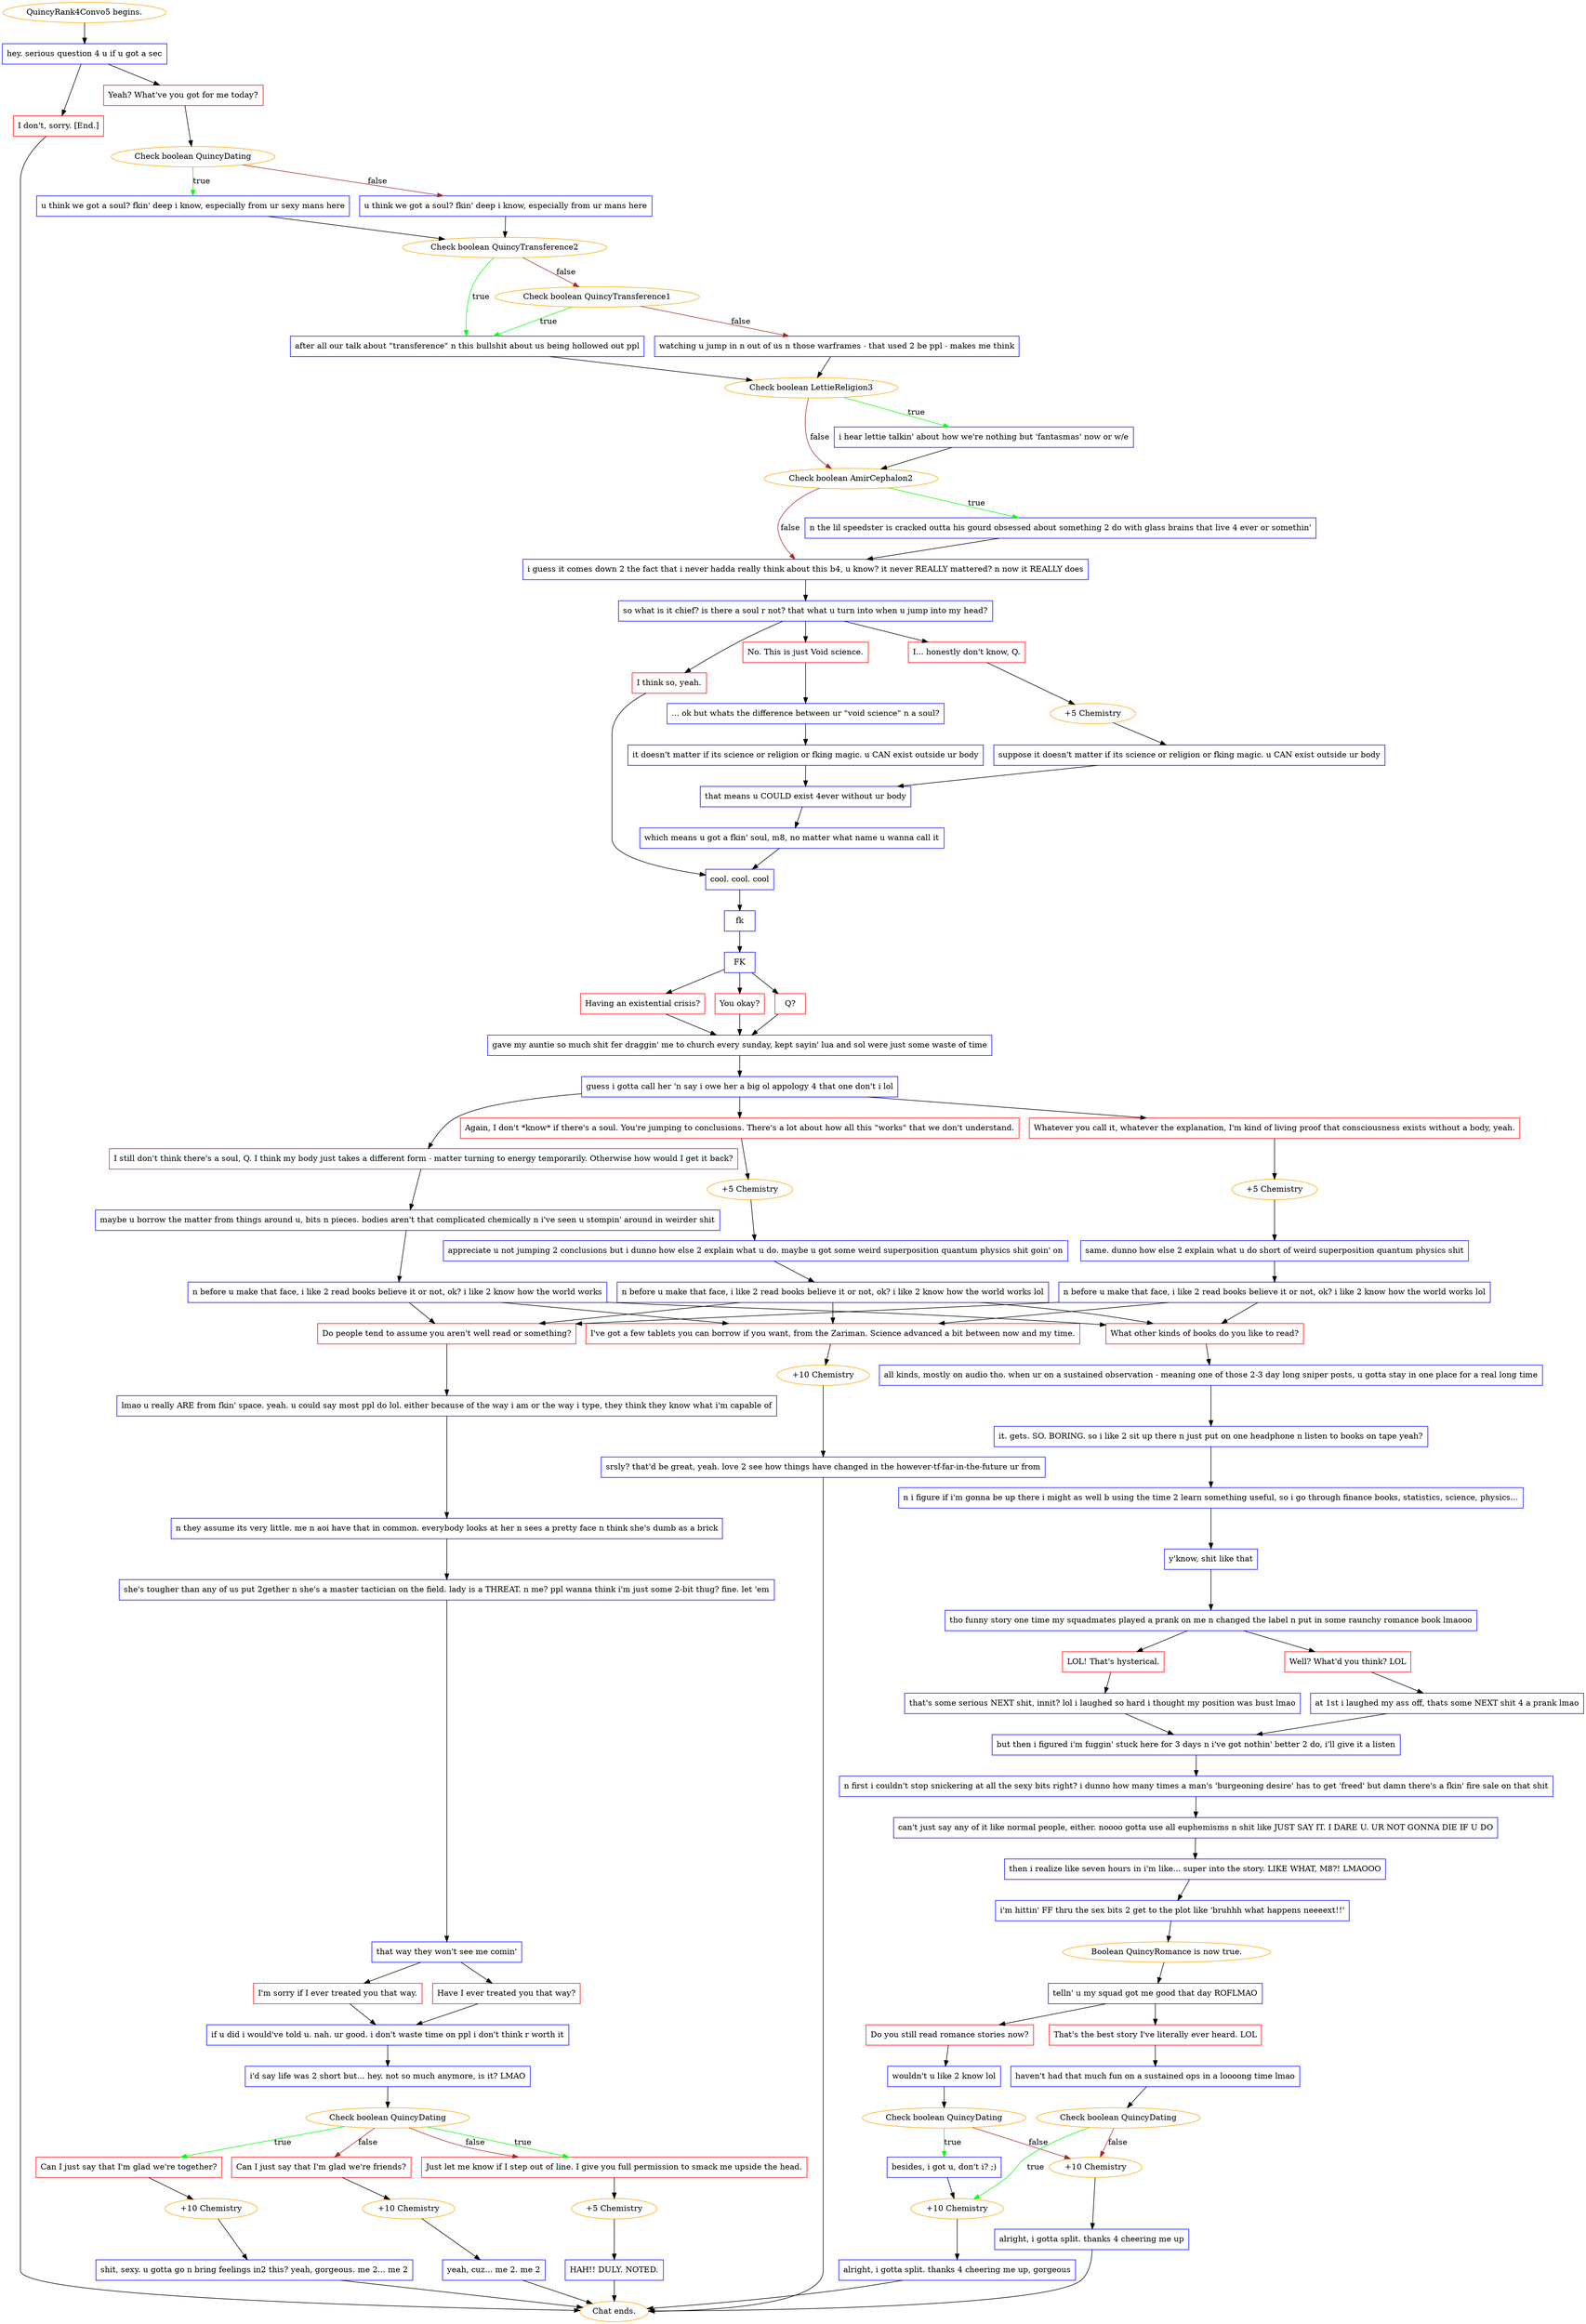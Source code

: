 digraph {
	"QuincyRank4Convo5 begins." [color=orange];
		"QuincyRank4Convo5 begins." -> 2380;
	2380 [label="hey. serious question 4 u if u got a sec",shape=box,color=blue];
		2380 -> 2379;
		2380 -> j2289821527;
	2379 [label="Yeah? What've you got for me today?",shape=box,color=red];
		2379 -> 2377;
	j2289821527 [label="I don't, sorry. [End.]",shape=box,color=red];
		j2289821527 -> "Chat ends.";
	2377 [label="Check boolean QuincyDating",color=orange];
		2377 -> 2382 [label=true,color=green];
		2377 -> 2383 [label=false,color=brown];
	"Chat ends." [color=orange];
	2382 [label="u think we got a soul? fkin' deep i know, especially from ur sexy mans here",shape=box,color=blue];
		2382 -> 2385;
	2383 [label="u think we got a soul? fkin' deep i know, especially from ur mans here",shape=box,color=blue];
		2383 -> 2385;
	2385 [label="Check boolean QuincyTransference2",color=orange];
		2385 -> 2386 [label=true,color=green];
		2385 -> 2384 [label=false,color=brown];
	2386 [label="after all our talk about \"transference\" n this bullshit about us being hollowed out ppl",shape=box,color=blue];
		2386 -> 2388;
	2384 [label="Check boolean QuincyTransference1",color=orange];
		2384 -> 2386 [label=true,color=green];
		2384 -> 2387 [label=false,color=brown];
	2388 [label="Check boolean LettieReligion3",color=orange];
		2388 -> 2390 [label=true,color=green];
		2388 -> 2389 [label=false,color=brown];
	2387 [label="watching u jump in n out of us n those warframes - that used 2 be ppl - makes me think",shape=box,color=blue];
		2387 -> 2388;
	2390 [label="i hear lettie talkin' about how we're nothing but 'fantasmas' now or w/e",shape=box,color=blue];
		2390 -> 2389;
	2389 [label="Check boolean AmirCephalon2",color=orange];
		2389 -> 2391 [label=true,color=green];
		2389 -> 2392 [label=false,color=brown];
	2391 [label="n the lil speedster is cracked outta his gourd obsessed about something 2 do with glass brains that live 4 ever or somethin'",shape=box,color=blue];
		2391 -> 2392;
	2392 [label="i guess it comes down 2 the fact that i never hadda really think about this b4, u know? it never REALLY mattered? n now it REALLY does",shape=box,color=blue];
		2392 -> 2393;
	2393 [label="so what is it chief? is there a soul r not? that what u turn into when u jump into my head?",shape=box,color=blue];
		2393 -> 2394;
		2393 -> 2396;
		2393 -> 2395;
	2394 [label="I think so, yeah.",shape=box,color=red];
		2394 -> 2403;
	2396 [label="No. This is just Void science.",shape=box,color=red];
		2396 -> 2397;
	2395 [label="I... honestly don't know, Q.",shape=box,color=red];
		2395 -> 2398;
	2403 [label="cool. cool. cool",shape=box,color=blue];
		2403 -> 2404;
	2397 [label="... ok but whats the difference between ur \"void science\" n a soul?",shape=box,color=blue];
		2397 -> 2399;
	2398 [label="+5 Chemistry",color=orange];
		2398 -> 2400;
	2404 [label="fk",shape=box,color=blue];
		2404 -> 2405;
	2399 [label="it doesn't matter if its science or religion or fking magic. u CAN exist outside ur body",shape=box,color=blue];
		2399 -> 2401;
	2400 [label="suppose it doesn't matter if its science or religion or fking magic. u CAN exist outside ur body",shape=box,color=blue];
		2400 -> 2401;
	2405 [label="FK",shape=box,color=blue];
		2405 -> 2406;
		2405 -> 2407;
		2405 -> 2408;
	2401 [label="that means u COULD exist 4ever without ur body",shape=box,color=blue];
		2401 -> 2402;
	2406 [label="Having an existential crisis?",shape=box,color=red];
		2406 -> 2409;
	2407 [label="You okay?",shape=box,color=red];
		2407 -> 2409;
	2408 [label="Q?",shape=box,color=red];
		2408 -> 2409;
	2402 [label="which means u got a fkin' soul, m8, no matter what name u wanna call it",shape=box,color=blue];
		2402 -> 2403;
	2409 [label="gave my auntie so much shit fer draggin' me to church every sunday, kept sayin' lua and sol were just some waste of time",shape=box,color=blue];
		2409 -> 2410;
	2410 [label="guess i gotta call her 'n say i owe her a big ol appology 4 that one don't i lol",shape=box,color=blue];
		2410 -> 2411;
		2410 -> 2413;
		2410 -> 2412;
	2411 [label="Whatever you call it, whatever the explanation, I'm kind of living proof that consciousness exists without a body, yeah.",shape=box,color=red];
		2411 -> 2414;
	2413 [label="Again, I don't *know* if there's a soul. You're jumping to conclusions. There's a lot about how all this \"works\" that we don't understand.",shape=box,color=red];
		2413 -> 2415;
	2412 [label="I still don't think there's a soul, Q. I think my body just takes a different form - matter turning to energy temporarily. Otherwise how would I get it back?",shape=box,color=red];
		2412 -> 2416;
	2414 [label="+5 Chemistry",color=orange];
		2414 -> 2418;
	2415 [label="+5 Chemistry",color=orange];
		2415 -> 2419;
	2416 [label="maybe u borrow the matter from things around u, bits n pieces. bodies aren't that complicated chemically n i've seen u stompin' around in weirder shit",shape=box,color=blue];
		2416 -> 2421;
	2418 [label="same. dunno how else 2 explain what u do short of weird superposition quantum physics shit",shape=box,color=blue];
		2418 -> 2417;
	2419 [label="appreciate u not jumping 2 conclusions but i dunno how else 2 explain what u do. maybe u got some weird superposition quantum physics shit goin' on",shape=box,color=blue];
		2419 -> 2420;
	2421 [label="n before u make that face, i like 2 read books believe it or not, ok? i like 2 know how the world works",shape=box,color=blue];
		2421 -> j1485985933;
		2421 -> 2424;
		2421 -> 2423;
	2417 [label="n before u make that face, i like 2 read books believe it or not, ok? i like 2 know how the world works lol",shape=box,color=blue];
		2417 -> j1485985933;
		2417 -> 2424;
		2417 -> 2423;
	2420 [label="n before u make that face, i like 2 read books believe it or not, ok? i like 2 know how the world works lol",shape=box,color=blue];
		2420 -> j1485985933;
		2420 -> 2424;
		2420 -> 2423;
	j1485985933 [label="I've got a few tablets you can borrow if you want, from the Zariman. Science advanced a bit between now and my time.",shape=box,color=red];
		j1485985933 -> j54233501;
	2424 [label="What other kinds of books do you like to read?",shape=box,color=red];
		2424 -> 2422;
	2423 [label="Do people tend to assume you aren't well read or something?",shape=box,color=red];
		2423 -> 2429;
	j54233501 [label="+10 Chemistry",color=orange];
		j54233501 -> j3298475703;
	2422 [label="all kinds, mostly on audio tho. when ur on a sustained observation - meaning one of those 2-3 day long sniper posts, u gotta stay in one place for a real long time",shape=box,color=blue];
		2422 -> 2448;
	2429 [label="lmao u really ARE from fkin' space. yeah. u could say most ppl do lol. either because of the way i am or the way i type, they think they know what i'm capable of",shape=box,color=blue];
		2429 -> 2428;
	j3298475703 [label="srsly? that'd be great, yeah. love 2 see how things have changed in the however-tf-far-in-the-future ur from",shape=box,color=blue];
		j3298475703 -> "Chat ends.";
	2448 [label="it. gets. SO. BORING. so i like 2 sit up there n just put on one headphone n listen to books on tape yeah?",shape=box,color=blue];
		2448 -> 2449;
	2428 [label="n they assume its very little. me n aoi have that in common. everybody looks at her n sees a pretty face n think she's dumb as a brick",shape=box,color=blue];
		2428 -> 2426;
	2449 [label="n i figure if i'm gonna be up there i might as well b using the time 2 learn something useful, so i go through finance books, statistics, science, physics...",shape=box,color=blue];
		2449 -> 2447;
	2426 [label="she's tougher than any of us put 2gether n she's a master tactician on the field. lady is a THREAT. n me? ppl wanna think i'm just some 2-bit thug? fine. let 'em",shape=box,color=blue];
		2426 -> 2427;
	2447 [label="y'know, shit like that",shape=box,color=blue];
		2447 -> 2450;
	2427 [label="that way they won't see me comin'",shape=box,color=blue];
		2427 -> 2431;
		2427 -> 2430;
	2450 [label="tho funny story one time my squadmates played a prank on me n changed the label n put in some raunchy romance book lmaooo",shape=box,color=blue];
		2450 -> 2451;
		2450 -> 2452;
	2431 [label="Have I ever treated you that way?",shape=box,color=red];
		2431 -> 2432;
	2430 [label="I'm sorry if I ever treated you that way.",shape=box,color=red];
		2430 -> 2432;
	2451 [label="LOL! That's hysterical.",shape=box,color=red];
		2451 -> 2453;
	2452 [label="Well? What'd you think? LOL",shape=box,color=red];
		2452 -> 2454;
	2432 [label="if u did i would've told u. nah. ur good. i don't waste time on ppl i don't think r worth it",shape=box,color=blue];
		2432 -> 2433;
	2453 [label="that's some serious NEXT shit, innit? lol i laughed so hard i thought my position was bust lmao",shape=box,color=blue];
		2453 -> 2455;
	2454 [label="at 1st i laughed my ass off, thats some NEXT shit 4 a prank lmao",shape=box,color=blue];
		2454 -> 2455;
	2433 [label="i'd say life was 2 short but... hey. not so much anymore, is it? LMAO",shape=box,color=blue];
		2433 -> 2440;
	2455 [label="but then i figured i'm fuggin' stuck here for 3 days n i've got nothin' better 2 do, i'll give it a listen",shape=box,color=blue];
		2455 -> 2459;
	2440 [label="Check boolean QuincyDating",color=orange];
		2440 -> j2159732338 [label=true,color=green];
		2440 -> j710538379 [label=true,color=green];
		2440 -> j631304521 [label=false,color=brown];
		2440 -> j710538379 [label=false,color=brown];
	2459 [label="n first i couldn't stop snickering at all the sexy bits right? i dunno how many times a man's 'burgeoning desire' has to get 'freed' but damn there's a fkin' fire sale on that shit",shape=box,color=blue];
		2459 -> 2458;
	j2159732338 [label="Can I just say that I'm glad we're together?",shape=box,color=red];
		j2159732338 -> j1734536789;
	j710538379 [label="Just let me know if I step out of line. I give you full permission to smack me upside the head.",shape=box,color=red];
		j710538379 -> j651457173;
	j631304521 [label="Can I just say that I'm glad we're friends?",shape=box,color=red];
		j631304521 -> j326300696;
	2458 [label="can't just say any of it like normal people, either. noooo gotta use all euphemisms n shit like JUST SAY IT. I DARE U. UR NOT GONNA DIE IF U DO",shape=box,color=blue];
		2458 -> 2456;
	j1734536789 [label="+10 Chemistry",color=orange];
		j1734536789 -> j1237488041;
	j651457173 [label="+5 Chemistry",color=orange];
		j651457173 -> j2046257741;
	j326300696 [label="+10 Chemistry",color=orange];
		j326300696 -> j3057244679;
	2456 [label="then i realize like seven hours in i'm like... super into the story. LIKE WHAT, M8?! LMAOOO",shape=box,color=blue];
		2456 -> 2457;
	j1237488041 [label="shit, sexy. u gotta go n bring feelings in2 this? yeah, gorgeous. me 2... me 2",shape=box,color=blue];
		j1237488041 -> "Chat ends.";
	j2046257741 [label="HAH!! DULY. NOTED.",shape=box,color=blue];
		j2046257741 -> "Chat ends.";
	j3057244679 [label="yeah, cuz... me 2. me 2",shape=box,color=blue];
		j3057244679 -> "Chat ends.";
	2457 [label="i'm hittin' FF thru the sex bits 2 get to the plot like 'bruhhh what happens neeeext!!'",shape=box,color=blue];
		2457 -> 3052;
	3052 [label="Boolean QuincyRomance is now true.",color=orange];
		3052 -> 2461;
	2461 [label="telln' u my squad got me good that day ROFLMAO",shape=box,color=blue];
		2461 -> 2462;
		2461 -> 2463;
	2462 [label="Do you still read romance stories now?",shape=box,color=red];
		2462 -> 2464;
	2463 [label="That's the best story I've literally ever heard. LOL",shape=box,color=red];
		2463 -> 2465;
	2464 [label="wouldn't u like 2 know lol",shape=box,color=blue];
		2464 -> 2472;
	2465 [label="haven't had that much fun on a sustained ops in a loooong time lmao",shape=box,color=blue];
		2465 -> 2473;
	2472 [label="Check boolean QuincyDating",color=orange];
		2472 -> j3548157724 [label=true,color=green];
		2472 -> j1133246837 [label=false,color=brown];
	2473 [label="Check boolean QuincyDating",color=orange];
		2473 -> j3686568174 [label=true,color=green];
		2473 -> j1133246837 [label=false,color=brown];
	j3548157724 [label="besides, i got u, don't i? ;)",shape=box,color=blue];
		j3548157724 -> j3686568174;
	j1133246837 [label="+10 Chemistry",color=orange];
		j1133246837 -> j1895351131;
	j3686568174 [label="+10 Chemistry",color=orange];
		j3686568174 -> j4261962471;
	j1895351131 [label="alright, i gotta split. thanks 4 cheering me up",shape=box,color=blue];
		j1895351131 -> "Chat ends.";
	j4261962471 [label="alright, i gotta split. thanks 4 cheering me up, gorgeous",shape=box,color=blue];
		j4261962471 -> "Chat ends.";
}